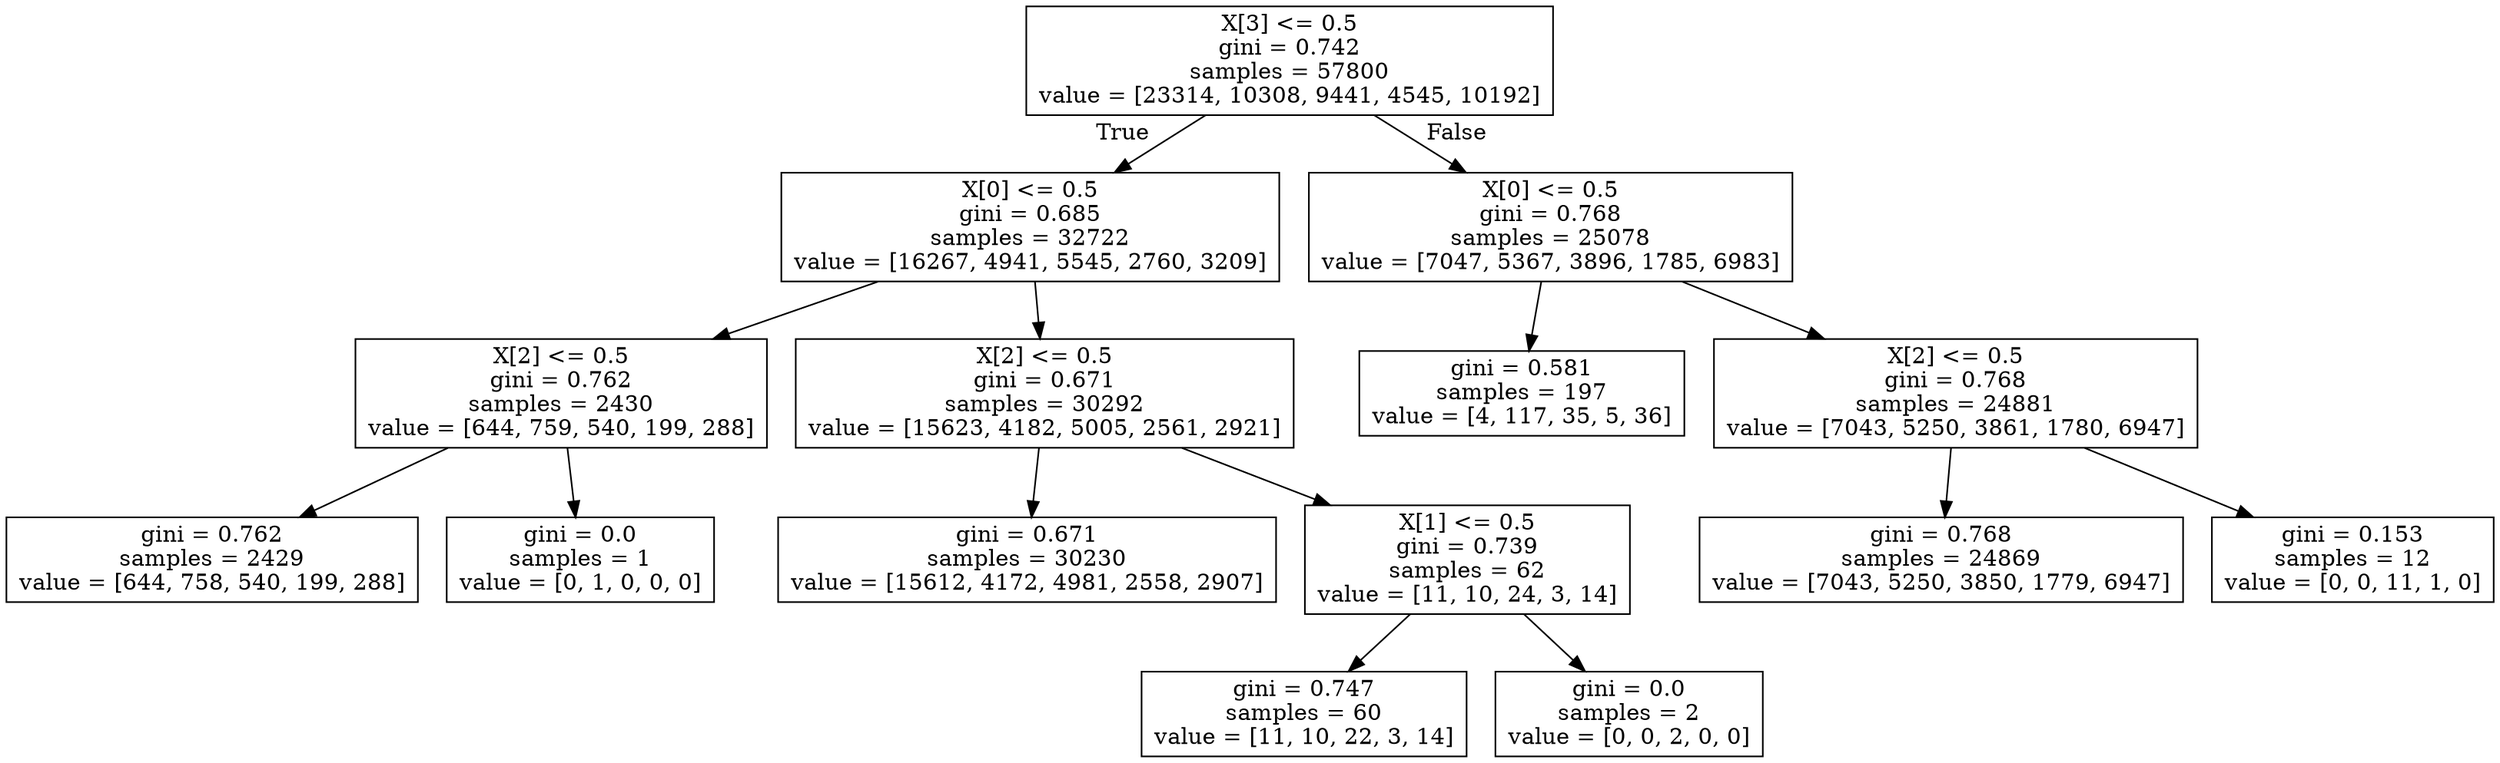 digraph Tree {
node [shape=box] ;
0 [label="X[3] <= 0.5\ngini = 0.742\nsamples = 57800\nvalue = [23314, 10308, 9441, 4545, 10192]"] ;
1 [label="X[0] <= 0.5\ngini = 0.685\nsamples = 32722\nvalue = [16267, 4941, 5545, 2760, 3209]"] ;
0 -> 1 [labeldistance=2.5, labelangle=45, headlabel="True"] ;
2 [label="X[2] <= 0.5\ngini = 0.762\nsamples = 2430\nvalue = [644, 759, 540, 199, 288]"] ;
1 -> 2 ;
3 [label="gini = 0.762\nsamples = 2429\nvalue = [644, 758, 540, 199, 288]"] ;
2 -> 3 ;
4 [label="gini = 0.0\nsamples = 1\nvalue = [0, 1, 0, 0, 0]"] ;
2 -> 4 ;
5 [label="X[2] <= 0.5\ngini = 0.671\nsamples = 30292\nvalue = [15623, 4182, 5005, 2561, 2921]"] ;
1 -> 5 ;
6 [label="gini = 0.671\nsamples = 30230\nvalue = [15612, 4172, 4981, 2558, 2907]"] ;
5 -> 6 ;
7 [label="X[1] <= 0.5\ngini = 0.739\nsamples = 62\nvalue = [11, 10, 24, 3, 14]"] ;
5 -> 7 ;
8 [label="gini = 0.747\nsamples = 60\nvalue = [11, 10, 22, 3, 14]"] ;
7 -> 8 ;
9 [label="gini = 0.0\nsamples = 2\nvalue = [0, 0, 2, 0, 0]"] ;
7 -> 9 ;
10 [label="X[0] <= 0.5\ngini = 0.768\nsamples = 25078\nvalue = [7047, 5367, 3896, 1785, 6983]"] ;
0 -> 10 [labeldistance=2.5, labelangle=-45, headlabel="False"] ;
11 [label="gini = 0.581\nsamples = 197\nvalue = [4, 117, 35, 5, 36]"] ;
10 -> 11 ;
12 [label="X[2] <= 0.5\ngini = 0.768\nsamples = 24881\nvalue = [7043, 5250, 3861, 1780, 6947]"] ;
10 -> 12 ;
13 [label="gini = 0.768\nsamples = 24869\nvalue = [7043, 5250, 3850, 1779, 6947]"] ;
12 -> 13 ;
14 [label="gini = 0.153\nsamples = 12\nvalue = [0, 0, 11, 1, 0]"] ;
12 -> 14 ;
}